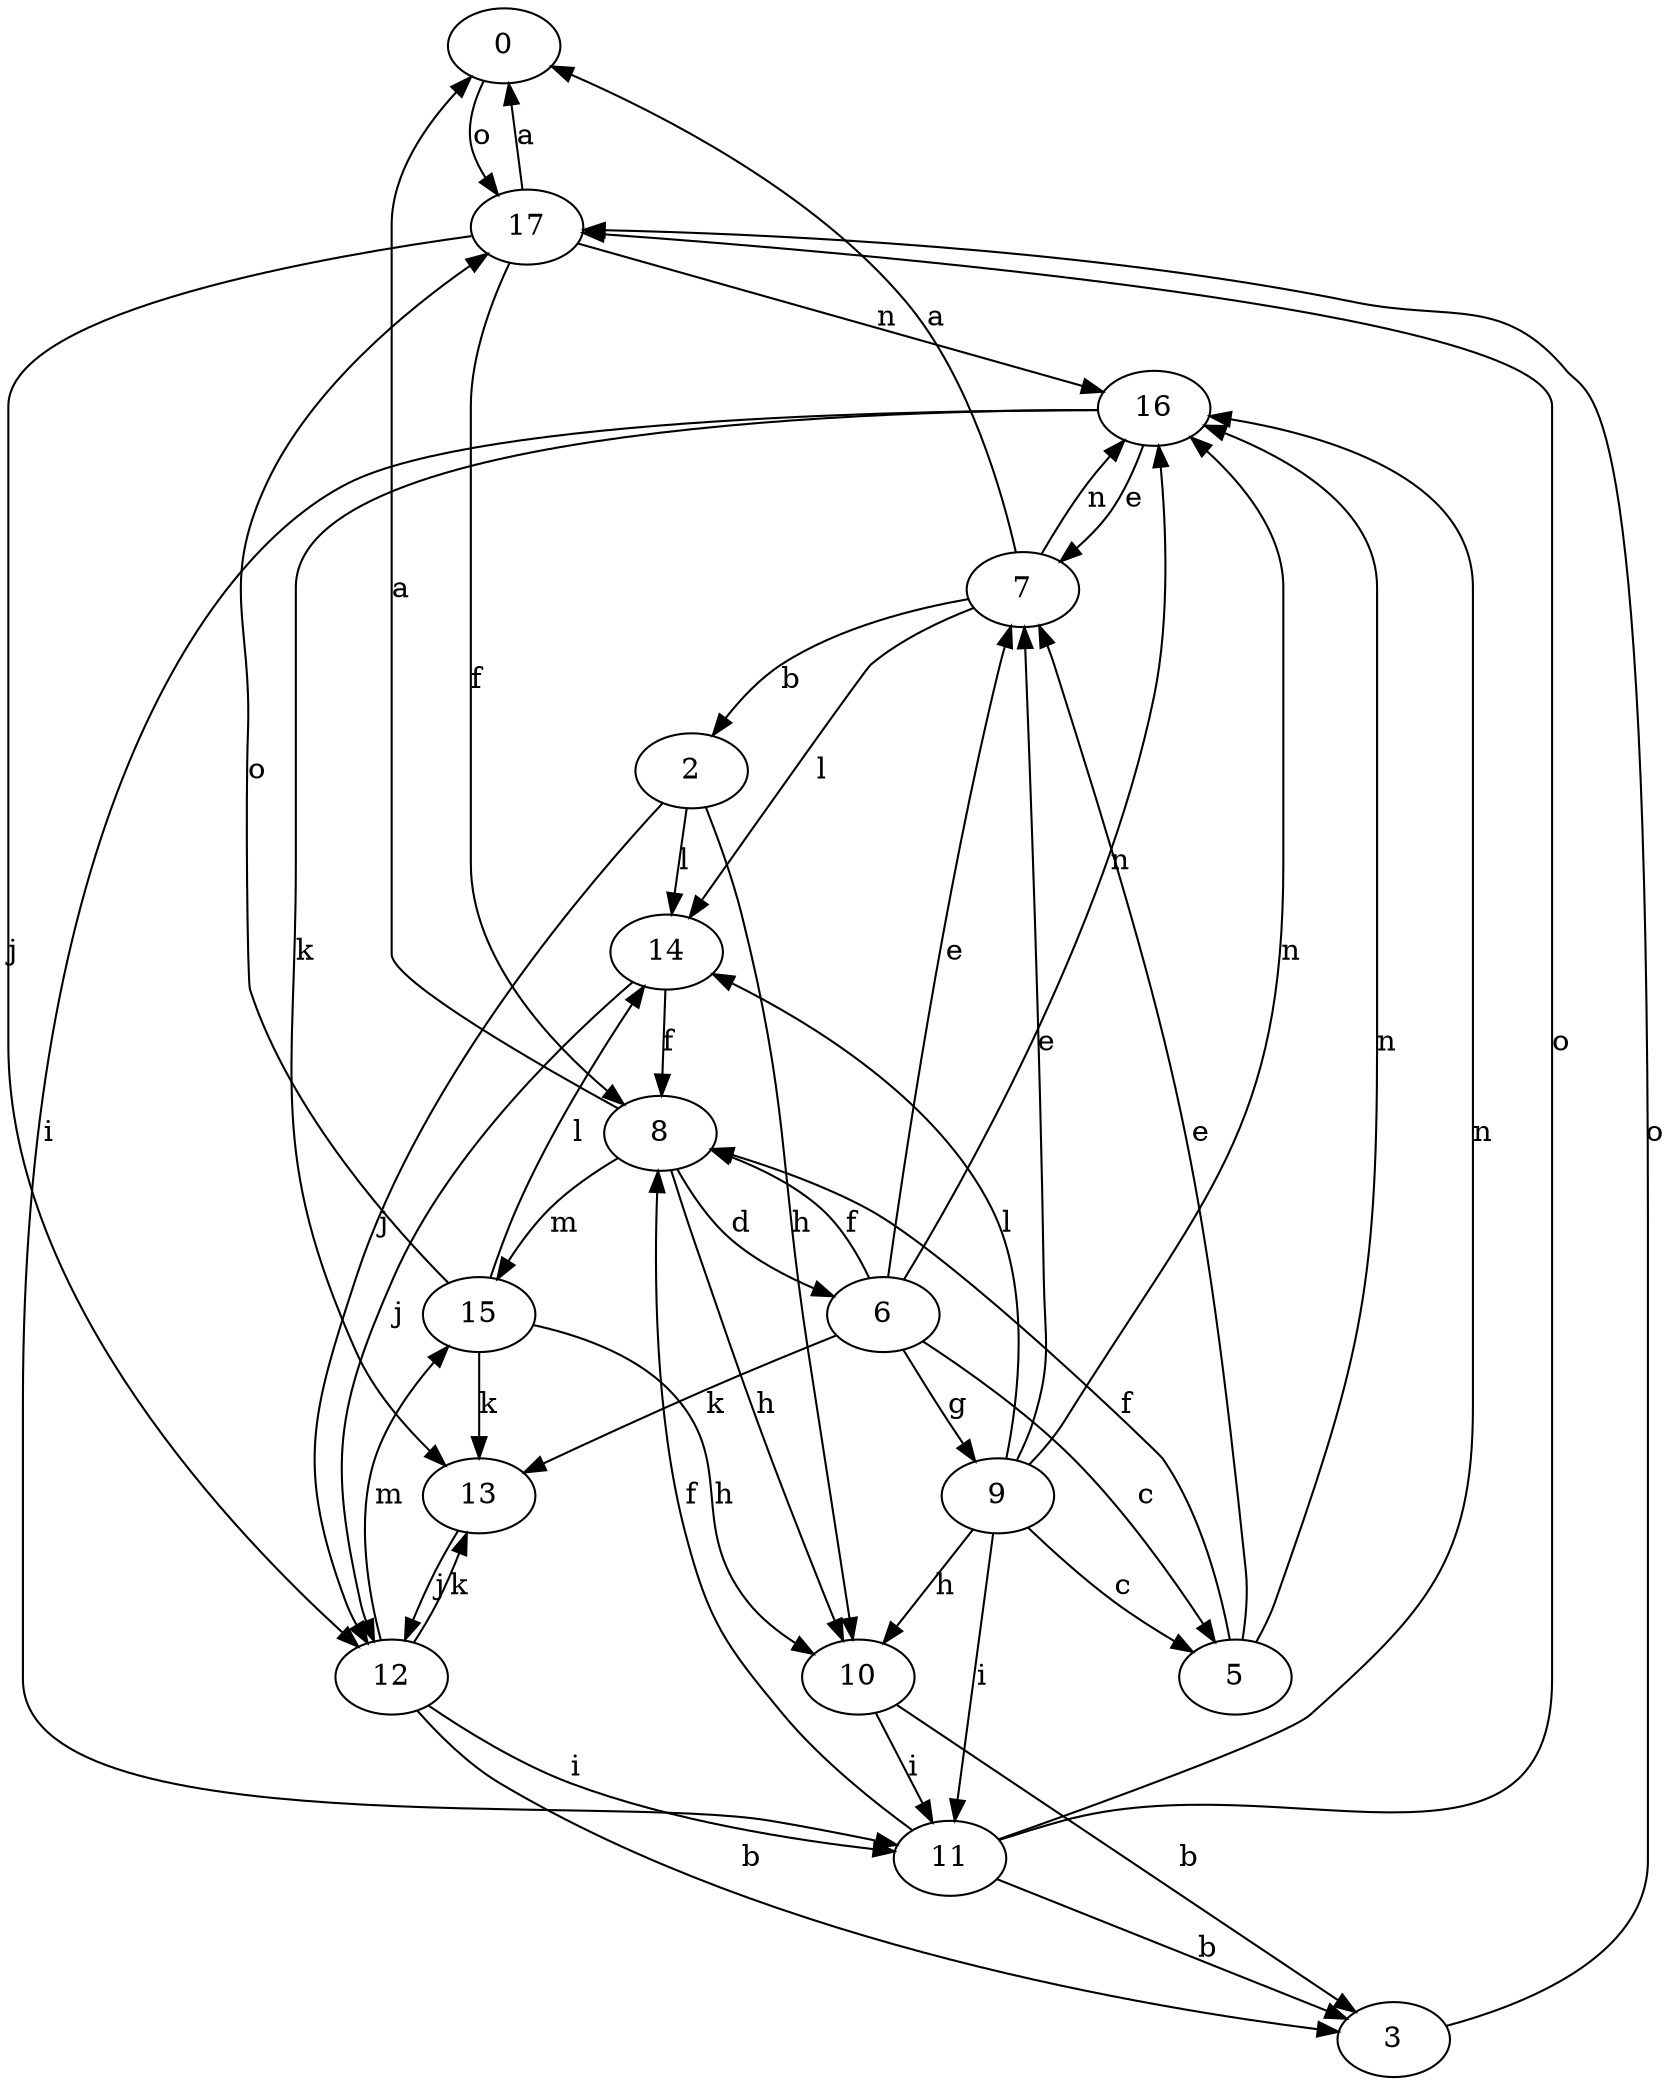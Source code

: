 strict digraph  {
0;
2;
3;
5;
6;
7;
8;
9;
10;
11;
12;
13;
14;
15;
16;
17;
0 -> 17  [label=o];
2 -> 10  [label=h];
2 -> 12  [label=j];
2 -> 14  [label=l];
3 -> 17  [label=o];
5 -> 7  [label=e];
5 -> 8  [label=f];
5 -> 16  [label=n];
6 -> 5  [label=c];
6 -> 7  [label=e];
6 -> 8  [label=f];
6 -> 9  [label=g];
6 -> 13  [label=k];
6 -> 16  [label=n];
7 -> 0  [label=a];
7 -> 2  [label=b];
7 -> 14  [label=l];
7 -> 16  [label=n];
8 -> 0  [label=a];
8 -> 6  [label=d];
8 -> 10  [label=h];
8 -> 15  [label=m];
9 -> 5  [label=c];
9 -> 7  [label=e];
9 -> 10  [label=h];
9 -> 11  [label=i];
9 -> 14  [label=l];
9 -> 16  [label=n];
10 -> 3  [label=b];
10 -> 11  [label=i];
11 -> 3  [label=b];
11 -> 8  [label=f];
11 -> 16  [label=n];
11 -> 17  [label=o];
12 -> 3  [label=b];
12 -> 11  [label=i];
12 -> 13  [label=k];
12 -> 15  [label=m];
13 -> 12  [label=j];
14 -> 8  [label=f];
14 -> 12  [label=j];
15 -> 10  [label=h];
15 -> 13  [label=k];
15 -> 14  [label=l];
15 -> 17  [label=o];
16 -> 7  [label=e];
16 -> 11  [label=i];
16 -> 13  [label=k];
17 -> 0  [label=a];
17 -> 8  [label=f];
17 -> 12  [label=j];
17 -> 16  [label=n];
}
